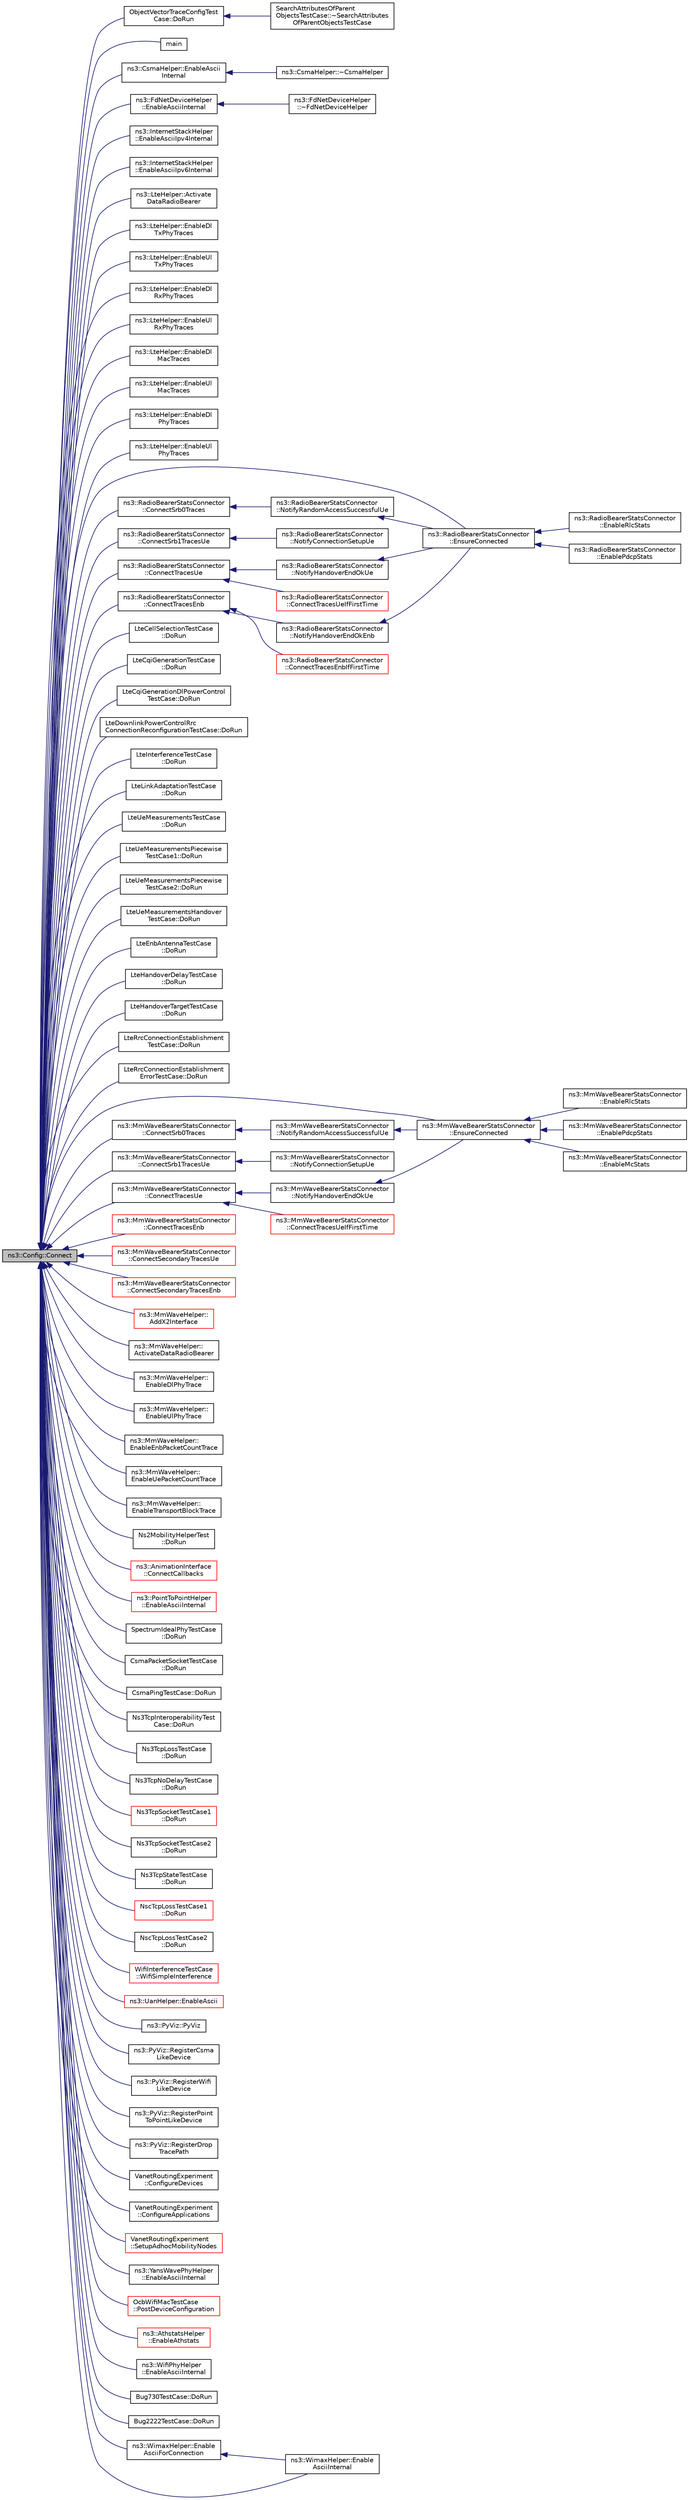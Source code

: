 digraph "ns3::Config::Connect"
{
  edge [fontname="Helvetica",fontsize="10",labelfontname="Helvetica",labelfontsize="10"];
  node [fontname="Helvetica",fontsize="10",shape=record];
  rankdir="LR";
  Node1 [label="ns3::Config::Connect",height=0.2,width=0.4,color="black", fillcolor="grey75", style="filled", fontcolor="black"];
  Node1 -> Node2 [dir="back",color="midnightblue",fontsize="10",style="solid"];
  Node2 [label="ObjectVectorTraceConfigTest\lCase::DoRun",height=0.2,width=0.4,color="black", fillcolor="white", style="filled",URL="$d9/dc1/classObjectVectorTraceConfigTestCase.html#a9a6e89be5025970a01de8e4fb514b750",tooltip="Implementation to actually run this TestCase. "];
  Node2 -> Node3 [dir="back",color="midnightblue",fontsize="10",style="solid"];
  Node3 [label="SearchAttributesOfParent\lObjectsTestCase::~SearchAttributes\lOfParentObjectsTestCase",height=0.2,width=0.4,color="black", fillcolor="white", style="filled",URL="$da/d07/classSearchAttributesOfParentObjectsTestCase.html#ace161b0f1a18d819ddce394add4243ef"];
  Node1 -> Node4 [dir="back",color="midnightblue",fontsize="10",style="solid"];
  Node4 [label="main",height=0.2,width=0.4,color="black", fillcolor="white", style="filled",URL="$d6/d5a/csma-packet-socket_8cc.html#a0ddf1224851353fc92bfbff6f499fa97"];
  Node1 -> Node5 [dir="back",color="midnightblue",fontsize="10",style="solid"];
  Node5 [label="ns3::CsmaHelper::EnableAscii\lInternal",height=0.2,width=0.4,color="black", fillcolor="white", style="filled",URL="$d9/dbd/classns3_1_1CsmaHelper.html#af2eac110641882febd39247258efda54",tooltip="Enable ascii trace output on the indicated net device. "];
  Node5 -> Node6 [dir="back",color="midnightblue",fontsize="10",style="solid"];
  Node6 [label="ns3::CsmaHelper::~CsmaHelper",height=0.2,width=0.4,color="black", fillcolor="white", style="filled",URL="$d9/dbd/classns3_1_1CsmaHelper.html#a23c9e7b9cdf983cabc9a6783c340f49e"];
  Node1 -> Node7 [dir="back",color="midnightblue",fontsize="10",style="solid"];
  Node7 [label="ns3::FdNetDeviceHelper\l::EnableAsciiInternal",height=0.2,width=0.4,color="black", fillcolor="white", style="filled",URL="$d1/def/classns3_1_1FdNetDeviceHelper.html#ae302a206158bfda94ddea64b711854d2",tooltip="Enable ascii trace output on the indicated net device. "];
  Node7 -> Node8 [dir="back",color="midnightblue",fontsize="10",style="solid"];
  Node8 [label="ns3::FdNetDeviceHelper\l::~FdNetDeviceHelper",height=0.2,width=0.4,color="black", fillcolor="white", style="filled",URL="$d1/def/classns3_1_1FdNetDeviceHelper.html#a8018d2553649901a9f37ccc9ef3385e2"];
  Node1 -> Node9 [dir="back",color="midnightblue",fontsize="10",style="solid"];
  Node9 [label="ns3::InternetStackHelper\l::EnableAsciiIpv4Internal",height=0.2,width=0.4,color="black", fillcolor="white", style="filled",URL="$da/d33/classns3_1_1InternetStackHelper.html#ab09a45882051edfc4881fc751ccbdd48",tooltip="Enable ascii trace output on the indicated Ipv4 and interface pair. "];
  Node1 -> Node10 [dir="back",color="midnightblue",fontsize="10",style="solid"];
  Node10 [label="ns3::InternetStackHelper\l::EnableAsciiIpv6Internal",height=0.2,width=0.4,color="black", fillcolor="white", style="filled",URL="$da/d33/classns3_1_1InternetStackHelper.html#a812b901ab8c2aff1f7feca6a9864b9c2",tooltip="Enable ascii trace output on the indicated Ipv6 and interface pair. "];
  Node1 -> Node11 [dir="back",color="midnightblue",fontsize="10",style="solid"];
  Node11 [label="ns3::LteHelper::Activate\lDataRadioBearer",height=0.2,width=0.4,color="black", fillcolor="white", style="filled",URL="$d6/d63/classns3_1_1LteHelper.html#a93de068f676cc2ad235df74d23ecb54e"];
  Node1 -> Node12 [dir="back",color="midnightblue",fontsize="10",style="solid"];
  Node12 [label="ns3::LteHelper::EnableDl\lTxPhyTraces",height=0.2,width=0.4,color="black", fillcolor="white", style="filled",URL="$d6/d63/classns3_1_1LteHelper.html#afa42502e6f341da865811bf3cd5ef88b"];
  Node1 -> Node13 [dir="back",color="midnightblue",fontsize="10",style="solid"];
  Node13 [label="ns3::LteHelper::EnableUl\lTxPhyTraces",height=0.2,width=0.4,color="black", fillcolor="white", style="filled",URL="$d6/d63/classns3_1_1LteHelper.html#a2c414741c73a9dd125fe2a7b3a63ad3a"];
  Node1 -> Node14 [dir="back",color="midnightblue",fontsize="10",style="solid"];
  Node14 [label="ns3::LteHelper::EnableDl\lRxPhyTraces",height=0.2,width=0.4,color="black", fillcolor="white", style="filled",URL="$d6/d63/classns3_1_1LteHelper.html#add3b1208816547494f766ba3564a2ca9"];
  Node1 -> Node15 [dir="back",color="midnightblue",fontsize="10",style="solid"];
  Node15 [label="ns3::LteHelper::EnableUl\lRxPhyTraces",height=0.2,width=0.4,color="black", fillcolor="white", style="filled",URL="$d6/d63/classns3_1_1LteHelper.html#ab7c507ee3d1bdd916b0250b974751cef"];
  Node1 -> Node16 [dir="back",color="midnightblue",fontsize="10",style="solid"];
  Node16 [label="ns3::LteHelper::EnableDl\lMacTraces",height=0.2,width=0.4,color="black", fillcolor="white", style="filled",URL="$d6/d63/classns3_1_1LteHelper.html#aca02df5d8852bf9721b1541707dcd84f"];
  Node1 -> Node17 [dir="back",color="midnightblue",fontsize="10",style="solid"];
  Node17 [label="ns3::LteHelper::EnableUl\lMacTraces",height=0.2,width=0.4,color="black", fillcolor="white", style="filled",URL="$d6/d63/classns3_1_1LteHelper.html#ad6d528e87c4f4089fc2679f31b2c90ff"];
  Node1 -> Node18 [dir="back",color="midnightblue",fontsize="10",style="solid"];
  Node18 [label="ns3::LteHelper::EnableDl\lPhyTraces",height=0.2,width=0.4,color="black", fillcolor="white", style="filled",URL="$d6/d63/classns3_1_1LteHelper.html#a91567fa5345ff8d69ab03f45042ba74d"];
  Node1 -> Node19 [dir="back",color="midnightblue",fontsize="10",style="solid"];
  Node19 [label="ns3::LteHelper::EnableUl\lPhyTraces",height=0.2,width=0.4,color="black", fillcolor="white", style="filled",URL="$d6/d63/classns3_1_1LteHelper.html#a054448bb5bd549f61462fc124578049c"];
  Node1 -> Node20 [dir="back",color="midnightblue",fontsize="10",style="solid"];
  Node20 [label="ns3::RadioBearerStatsConnector\l::EnsureConnected",height=0.2,width=0.4,color="black", fillcolor="white", style="filled",URL="$d7/d1f/classns3_1_1RadioBearerStatsConnector.html#aba249ded64e78b11c7d2d54354118154"];
  Node20 -> Node21 [dir="back",color="midnightblue",fontsize="10",style="solid"];
  Node21 [label="ns3::RadioBearerStatsConnector\l::EnableRlcStats",height=0.2,width=0.4,color="black", fillcolor="white", style="filled",URL="$d7/d1f/classns3_1_1RadioBearerStatsConnector.html#a75ac2448eff569ea1b65671365191e2e"];
  Node20 -> Node22 [dir="back",color="midnightblue",fontsize="10",style="solid"];
  Node22 [label="ns3::RadioBearerStatsConnector\l::EnablePdcpStats",height=0.2,width=0.4,color="black", fillcolor="white", style="filled",URL="$d7/d1f/classns3_1_1RadioBearerStatsConnector.html#a28d09ec1f97c680dfe67ab91150fdfa4"];
  Node1 -> Node23 [dir="back",color="midnightblue",fontsize="10",style="solid"];
  Node23 [label="ns3::RadioBearerStatsConnector\l::ConnectSrb0Traces",height=0.2,width=0.4,color="black", fillcolor="white", style="filled",URL="$d7/d1f/classns3_1_1RadioBearerStatsConnector.html#a717b470bb9a095dfb9d44c34c1b09e15"];
  Node23 -> Node24 [dir="back",color="midnightblue",fontsize="10",style="solid"];
  Node24 [label="ns3::RadioBearerStatsConnector\l::NotifyRandomAccessSuccessfulUe",height=0.2,width=0.4,color="black", fillcolor="white", style="filled",URL="$d7/d1f/classns3_1_1RadioBearerStatsConnector.html#a2bd1e59ad20e4959925ee606ac324a42"];
  Node24 -> Node20 [dir="back",color="midnightblue",fontsize="10",style="solid"];
  Node1 -> Node25 [dir="back",color="midnightblue",fontsize="10",style="solid"];
  Node25 [label="ns3::RadioBearerStatsConnector\l::ConnectSrb1TracesUe",height=0.2,width=0.4,color="black", fillcolor="white", style="filled",URL="$d7/d1f/classns3_1_1RadioBearerStatsConnector.html#a90ac6a32467a5c2a34798be490b8564a"];
  Node25 -> Node26 [dir="back",color="midnightblue",fontsize="10",style="solid"];
  Node26 [label="ns3::RadioBearerStatsConnector\l::NotifyConnectionSetupUe",height=0.2,width=0.4,color="black", fillcolor="white", style="filled",URL="$d7/d1f/classns3_1_1RadioBearerStatsConnector.html#a05f976a2e57144b790462f643eff9600"];
  Node1 -> Node27 [dir="back",color="midnightblue",fontsize="10",style="solid"];
  Node27 [label="ns3::RadioBearerStatsConnector\l::ConnectTracesUe",height=0.2,width=0.4,color="black", fillcolor="white", style="filled",URL="$d7/d1f/classns3_1_1RadioBearerStatsConnector.html#ae4e70abbb6eb392e692a63115cee1d1b"];
  Node27 -> Node28 [dir="back",color="midnightblue",fontsize="10",style="solid"];
  Node28 [label="ns3::RadioBearerStatsConnector\l::NotifyHandoverEndOkUe",height=0.2,width=0.4,color="black", fillcolor="white", style="filled",URL="$d7/d1f/classns3_1_1RadioBearerStatsConnector.html#a8923d2a7ed62c2fd37473f5a550a6323"];
  Node28 -> Node20 [dir="back",color="midnightblue",fontsize="10",style="solid"];
  Node27 -> Node29 [dir="back",color="midnightblue",fontsize="10",style="solid"];
  Node29 [label="ns3::RadioBearerStatsConnector\l::ConnectTracesUeIfFirstTime",height=0.2,width=0.4,color="red", fillcolor="white", style="filled",URL="$d7/d1f/classns3_1_1RadioBearerStatsConnector.html#a004457e15ac7a6ea13a2f66123c11ffe"];
  Node1 -> Node30 [dir="back",color="midnightblue",fontsize="10",style="solid"];
  Node30 [label="ns3::RadioBearerStatsConnector\l::ConnectTracesEnb",height=0.2,width=0.4,color="black", fillcolor="white", style="filled",URL="$d7/d1f/classns3_1_1RadioBearerStatsConnector.html#a1a09fef5f081a058913a917c8a78cfc5"];
  Node30 -> Node31 [dir="back",color="midnightblue",fontsize="10",style="solid"];
  Node31 [label="ns3::RadioBearerStatsConnector\l::NotifyHandoverEndOkEnb",height=0.2,width=0.4,color="black", fillcolor="white", style="filled",URL="$d7/d1f/classns3_1_1RadioBearerStatsConnector.html#a64e263f8e1571b8136daeb4e770e7b0b"];
  Node31 -> Node20 [dir="back",color="midnightblue",fontsize="10",style="solid"];
  Node30 -> Node32 [dir="back",color="midnightblue",fontsize="10",style="solid"];
  Node32 [label="ns3::RadioBearerStatsConnector\l::ConnectTracesEnbIfFirstTime",height=0.2,width=0.4,color="red", fillcolor="white", style="filled",URL="$d7/d1f/classns3_1_1RadioBearerStatsConnector.html#a1e460064135aff49f310a158accd43e4"];
  Node1 -> Node33 [dir="back",color="midnightblue",fontsize="10",style="solid"];
  Node33 [label="LteCellSelectionTestCase\l::DoRun",height=0.2,width=0.4,color="black", fillcolor="white", style="filled",URL="$d3/d21/classLteCellSelectionTestCase.html#a2ad9dadf26f7beb5d3ed1c6dfbcef90a",tooltip="Setup the simulation according to the configuration set by the class constructor, run it..."];
  Node1 -> Node34 [dir="back",color="midnightblue",fontsize="10",style="solid"];
  Node34 [label="LteCqiGenerationTestCase\l::DoRun",height=0.2,width=0.4,color="black", fillcolor="white", style="filled",URL="$d6/d58/classLteCqiGenerationTestCase.html#a263a0f3670c23e42ed3feb7d353bdd09",tooltip="Implementation to actually run this TestCase. "];
  Node1 -> Node35 [dir="back",color="midnightblue",fontsize="10",style="solid"];
  Node35 [label="LteCqiGenerationDlPowerControl\lTestCase::DoRun",height=0.2,width=0.4,color="black", fillcolor="white", style="filled",URL="$d0/d70/classLteCqiGenerationDlPowerControlTestCase.html#a8a6ba5e52123fc8ed0deb9014a8b0591",tooltip="Implementation to actually run this TestCase. "];
  Node1 -> Node36 [dir="back",color="midnightblue",fontsize="10",style="solid"];
  Node36 [label="LteDownlinkPowerControlRrc\lConnectionReconfigurationTestCase::DoRun",height=0.2,width=0.4,color="black", fillcolor="white", style="filled",URL="$dd/d20/classLteDownlinkPowerControlRrcConnectionReconfigurationTestCase.html#a3f7be434747a85c448ade6fc4500d552",tooltip="Implementation to actually run this TestCase. "];
  Node1 -> Node37 [dir="back",color="midnightblue",fontsize="10",style="solid"];
  Node37 [label="LteInterferenceTestCase\l::DoRun",height=0.2,width=0.4,color="black", fillcolor="white", style="filled",URL="$d8/d09/classLteInterferenceTestCase.html#adc059d120a4d9effd2ca5f6fecaae31a",tooltip="Implementation to actually run this TestCase. "];
  Node1 -> Node38 [dir="back",color="midnightblue",fontsize="10",style="solid"];
  Node38 [label="LteLinkAdaptationTestCase\l::DoRun",height=0.2,width=0.4,color="black", fillcolor="white", style="filled",URL="$d6/df3/classLteLinkAdaptationTestCase.html#a2310163be7e860827f18fce7fd100649",tooltip="Implementation to actually run this TestCase. "];
  Node1 -> Node39 [dir="back",color="midnightblue",fontsize="10",style="solid"];
  Node39 [label="LteUeMeasurementsTestCase\l::DoRun",height=0.2,width=0.4,color="black", fillcolor="white", style="filled",URL="$da/d83/classLteUeMeasurementsTestCase.html#a6ead76e605e0d03f6e9ea74b6bf608aa",tooltip="Implementation to actually run this TestCase. "];
  Node1 -> Node40 [dir="back",color="midnightblue",fontsize="10",style="solid"];
  Node40 [label="LteUeMeasurementsPiecewise\lTestCase1::DoRun",height=0.2,width=0.4,color="black", fillcolor="white", style="filled",URL="$d4/d22/classLteUeMeasurementsPiecewiseTestCase1.html#a76f2ad9d43e2fb22c37e4e8763296a5f",tooltip="Setup the simulation with the intended UE measurement reporting configuration, run it..."];
  Node1 -> Node41 [dir="back",color="midnightblue",fontsize="10",style="solid"];
  Node41 [label="LteUeMeasurementsPiecewise\lTestCase2::DoRun",height=0.2,width=0.4,color="black", fillcolor="white", style="filled",URL="$d1/d8f/classLteUeMeasurementsPiecewiseTestCase2.html#aa3d0caf8f82d095e8c85434b294482b6",tooltip="Setup the simulation with the intended UE measurement reporting configuration, run it..."];
  Node1 -> Node42 [dir="back",color="midnightblue",fontsize="10",style="solid"];
  Node42 [label="LteUeMeasurementsHandover\lTestCase::DoRun",height=0.2,width=0.4,color="black", fillcolor="white", style="filled",URL="$d6/dc2/classLteUeMeasurementsHandoverTestCase.html#ae81c492f54cd25f174b26310458a7e5f",tooltip="Setup the simulation with the intended UE measurement reporting configuration, run it..."];
  Node1 -> Node43 [dir="back",color="midnightblue",fontsize="10",style="solid"];
  Node43 [label="LteEnbAntennaTestCase\l::DoRun",height=0.2,width=0.4,color="black", fillcolor="white", style="filled",URL="$db/d32/classLteEnbAntennaTestCase.html#a6120b567186fa3218fdaa1712399079e",tooltip="Implementation to actually run this TestCase. "];
  Node1 -> Node44 [dir="back",color="midnightblue",fontsize="10",style="solid"];
  Node44 [label="LteHandoverDelayTestCase\l::DoRun",height=0.2,width=0.4,color="black", fillcolor="white", style="filled",URL="$d8/dde/classLteHandoverDelayTestCase.html#a2e5214b6dd2249de91ba0aa326b8c97d",tooltip="Implementation to actually run this TestCase. "];
  Node1 -> Node45 [dir="back",color="midnightblue",fontsize="10",style="solid"];
  Node45 [label="LteHandoverTargetTestCase\l::DoRun",height=0.2,width=0.4,color="black", fillcolor="white", style="filled",URL="$d5/d92/classLteHandoverTargetTestCase.html#adc2ffaf5e89accdbf70756ad9a92ce2c",tooltip="Run a simulation of a micro-cell network using the parameters provided to the constructor function..."];
  Node1 -> Node46 [dir="back",color="midnightblue",fontsize="10",style="solid"];
  Node46 [label="LteRrcConnectionEstablishment\lTestCase::DoRun",height=0.2,width=0.4,color="black", fillcolor="white", style="filled",URL="$df/dad/classLteRrcConnectionEstablishmentTestCase.html#a2c32cab9b29852f42c4ad1e7b68068b2",tooltip="Implementation to actually run this TestCase. "];
  Node1 -> Node47 [dir="back",color="midnightblue",fontsize="10",style="solid"];
  Node47 [label="LteRrcConnectionEstablishment\lErrorTestCase::DoRun",height=0.2,width=0.4,color="black", fillcolor="white", style="filled",URL="$d3/d7a/classLteRrcConnectionEstablishmentErrorTestCase.html#adaffd410f878c9af5d8d4df0db31eeee",tooltip="Implementation to actually run this TestCase. "];
  Node1 -> Node48 [dir="back",color="midnightblue",fontsize="10",style="solid"];
  Node48 [label="ns3::MmWaveBearerStatsConnector\l::EnsureConnected",height=0.2,width=0.4,color="black", fillcolor="white", style="filled",URL="$d7/d9f/classns3_1_1MmWaveBearerStatsConnector.html#ad020f15189eea1cb6a84555c452d21fd"];
  Node48 -> Node49 [dir="back",color="midnightblue",fontsize="10",style="solid"];
  Node49 [label="ns3::MmWaveBearerStatsConnector\l::EnableRlcStats",height=0.2,width=0.4,color="black", fillcolor="white", style="filled",URL="$d7/d9f/classns3_1_1MmWaveBearerStatsConnector.html#a2f5728fc0218f779fe5802e931fb97f3"];
  Node48 -> Node50 [dir="back",color="midnightblue",fontsize="10",style="solid"];
  Node50 [label="ns3::MmWaveBearerStatsConnector\l::EnablePdcpStats",height=0.2,width=0.4,color="black", fillcolor="white", style="filled",URL="$d7/d9f/classns3_1_1MmWaveBearerStatsConnector.html#a3ec51213db090a61e74609a2bc2653f1"];
  Node48 -> Node51 [dir="back",color="midnightblue",fontsize="10",style="solid"];
  Node51 [label="ns3::MmWaveBearerStatsConnector\l::EnableMcStats",height=0.2,width=0.4,color="black", fillcolor="white", style="filled",URL="$d7/d9f/classns3_1_1MmWaveBearerStatsConnector.html#a2b556a8fbded9ce4a117a5757c124b18"];
  Node1 -> Node52 [dir="back",color="midnightblue",fontsize="10",style="solid"];
  Node52 [label="ns3::MmWaveBearerStatsConnector\l::ConnectSrb0Traces",height=0.2,width=0.4,color="black", fillcolor="white", style="filled",URL="$d7/d9f/classns3_1_1MmWaveBearerStatsConnector.html#a67ba4f3742257431e011553f70426f29"];
  Node52 -> Node53 [dir="back",color="midnightblue",fontsize="10",style="solid"];
  Node53 [label="ns3::MmWaveBearerStatsConnector\l::NotifyRandomAccessSuccessfulUe",height=0.2,width=0.4,color="black", fillcolor="white", style="filled",URL="$d7/d9f/classns3_1_1MmWaveBearerStatsConnector.html#af8b77855f80cb2735024e101e705d67f"];
  Node53 -> Node48 [dir="back",color="midnightblue",fontsize="10",style="solid"];
  Node1 -> Node54 [dir="back",color="midnightblue",fontsize="10",style="solid"];
  Node54 [label="ns3::MmWaveBearerStatsConnector\l::ConnectSrb1TracesUe",height=0.2,width=0.4,color="black", fillcolor="white", style="filled",URL="$d7/d9f/classns3_1_1MmWaveBearerStatsConnector.html#a00a3d127c4edfb1c16059c62b99f3747"];
  Node54 -> Node55 [dir="back",color="midnightblue",fontsize="10",style="solid"];
  Node55 [label="ns3::MmWaveBearerStatsConnector\l::NotifyConnectionSetupUe",height=0.2,width=0.4,color="black", fillcolor="white", style="filled",URL="$d7/d9f/classns3_1_1MmWaveBearerStatsConnector.html#a6b8ee4cba12dd076ee258688ea5e077d"];
  Node1 -> Node56 [dir="back",color="midnightblue",fontsize="10",style="solid"];
  Node56 [label="ns3::MmWaveBearerStatsConnector\l::ConnectTracesUe",height=0.2,width=0.4,color="black", fillcolor="white", style="filled",URL="$d7/d9f/classns3_1_1MmWaveBearerStatsConnector.html#a882bb5b8aaf506a22a03642ec16c30a7"];
  Node56 -> Node57 [dir="back",color="midnightblue",fontsize="10",style="solid"];
  Node57 [label="ns3::MmWaveBearerStatsConnector\l::NotifyHandoverEndOkUe",height=0.2,width=0.4,color="black", fillcolor="white", style="filled",URL="$d7/d9f/classns3_1_1MmWaveBearerStatsConnector.html#a8508fad62fbd6421001c7092ca96edbf"];
  Node57 -> Node48 [dir="back",color="midnightblue",fontsize="10",style="solid"];
  Node56 -> Node58 [dir="back",color="midnightblue",fontsize="10",style="solid"];
  Node58 [label="ns3::MmWaveBearerStatsConnector\l::ConnectTracesUeIfFirstTime",height=0.2,width=0.4,color="red", fillcolor="white", style="filled",URL="$d7/d9f/classns3_1_1MmWaveBearerStatsConnector.html#a6fa940ec5e2de1d0ccd464d3ebfd8e16"];
  Node1 -> Node59 [dir="back",color="midnightblue",fontsize="10",style="solid"];
  Node59 [label="ns3::MmWaveBearerStatsConnector\l::ConnectTracesEnb",height=0.2,width=0.4,color="red", fillcolor="white", style="filled",URL="$d7/d9f/classns3_1_1MmWaveBearerStatsConnector.html#ab85a0b5fc1a8d1c1fbb8eedbf1876662"];
  Node1 -> Node60 [dir="back",color="midnightblue",fontsize="10",style="solid"];
  Node60 [label="ns3::MmWaveBearerStatsConnector\l::ConnectSecondaryTracesUe",height=0.2,width=0.4,color="red", fillcolor="white", style="filled",URL="$d7/d9f/classns3_1_1MmWaveBearerStatsConnector.html#a16d8ff8624cc7882bd22dbdab40e061f"];
  Node1 -> Node61 [dir="back",color="midnightblue",fontsize="10",style="solid"];
  Node61 [label="ns3::MmWaveBearerStatsConnector\l::ConnectSecondaryTracesEnb",height=0.2,width=0.4,color="red", fillcolor="white", style="filled",URL="$d7/d9f/classns3_1_1MmWaveBearerStatsConnector.html#a594e4190deade20af31f677f1e145b49"];
  Node1 -> Node62 [dir="back",color="midnightblue",fontsize="10",style="solid"];
  Node62 [label="ns3::MmWaveHelper::\lAddX2Interface",height=0.2,width=0.4,color="red", fillcolor="white", style="filled",URL="$dd/d6b/classns3_1_1MmWaveHelper.html#a879c5e60c46b04b9decd31624b91cc70"];
  Node1 -> Node63 [dir="back",color="midnightblue",fontsize="10",style="solid"];
  Node63 [label="ns3::MmWaveHelper::\lActivateDataRadioBearer",height=0.2,width=0.4,color="black", fillcolor="white", style="filled",URL="$dd/d6b/classns3_1_1MmWaveHelper.html#ad5100753172ca97ae38f7eb1368b3d95"];
  Node1 -> Node64 [dir="back",color="midnightblue",fontsize="10",style="solid"];
  Node64 [label="ns3::MmWaveHelper::\lEnableDlPhyTrace",height=0.2,width=0.4,color="black", fillcolor="white", style="filled",URL="$dd/d6b/classns3_1_1MmWaveHelper.html#a895ce8f9e09180999e218df50b64be8b"];
  Node1 -> Node65 [dir="back",color="midnightblue",fontsize="10",style="solid"];
  Node65 [label="ns3::MmWaveHelper::\lEnableUlPhyTrace",height=0.2,width=0.4,color="black", fillcolor="white", style="filled",URL="$dd/d6b/classns3_1_1MmWaveHelper.html#a046835b8c6ef6a0b72d575fc4aa31d5a"];
  Node1 -> Node66 [dir="back",color="midnightblue",fontsize="10",style="solid"];
  Node66 [label="ns3::MmWaveHelper::\lEnableEnbPacketCountTrace",height=0.2,width=0.4,color="black", fillcolor="white", style="filled",URL="$dd/d6b/classns3_1_1MmWaveHelper.html#a015fad19d759ca57ea6e92076e3b85e8"];
  Node1 -> Node67 [dir="back",color="midnightblue",fontsize="10",style="solid"];
  Node67 [label="ns3::MmWaveHelper::\lEnableUePacketCountTrace",height=0.2,width=0.4,color="black", fillcolor="white", style="filled",URL="$dd/d6b/classns3_1_1MmWaveHelper.html#a0ee04abfa91d9bb6fd192069533fa641"];
  Node1 -> Node68 [dir="back",color="midnightblue",fontsize="10",style="solid"];
  Node68 [label="ns3::MmWaveHelper::\lEnableTransportBlockTrace",height=0.2,width=0.4,color="black", fillcolor="white", style="filled",URL="$dd/d6b/classns3_1_1MmWaveHelper.html#a0a0d158da906b074f19dc2ad76b6b1ce"];
  Node1 -> Node69 [dir="back",color="midnightblue",fontsize="10",style="solid"];
  Node69 [label="Ns2MobilityHelperTest\l::DoRun",height=0.2,width=0.4,color="black", fillcolor="white", style="filled",URL="$d8/da7/classNs2MobilityHelperTest.html#aa79cdb96d0a0882645114e6a088e8d60",tooltip="Go. "];
  Node1 -> Node70 [dir="back",color="midnightblue",fontsize="10",style="solid"];
  Node70 [label="ns3::AnimationInterface\l::ConnectCallbacks",height=0.2,width=0.4,color="red", fillcolor="white", style="filled",URL="$d6/d1a/classns3_1_1AnimationInterface.html#a3475aa338984f2024403caa04c146027",tooltip="Connect callbacks function. "];
  Node1 -> Node71 [dir="back",color="midnightblue",fontsize="10",style="solid"];
  Node71 [label="ns3::PointToPointHelper\l::EnableAsciiInternal",height=0.2,width=0.4,color="red", fillcolor="white", style="filled",URL="$d5/d0d/classns3_1_1PointToPointHelper.html#a500491e31095208060544b015d1112d5",tooltip="Enable ascii trace output on the indicated net device. "];
  Node1 -> Node72 [dir="back",color="midnightblue",fontsize="10",style="solid"];
  Node72 [label="SpectrumIdealPhyTestCase\l::DoRun",height=0.2,width=0.4,color="black", fillcolor="white", style="filled",URL="$d1/dcc/classSpectrumIdealPhyTestCase.html#a25d1032a0b2d93dc10302aeae4b8338b",tooltip="Implementation to actually run this TestCase. "];
  Node1 -> Node73 [dir="back",color="midnightblue",fontsize="10",style="solid"];
  Node73 [label="CsmaPacketSocketTestCase\l::DoRun",height=0.2,width=0.4,color="black", fillcolor="white", style="filled",URL="$d4/dd9/classCsmaPacketSocketTestCase.html#a384d3d4dbc79ff809f5104e344ef6da5",tooltip="Implementation to actually run this TestCase. "];
  Node1 -> Node74 [dir="back",color="midnightblue",fontsize="10",style="solid"];
  Node74 [label="CsmaPingTestCase::DoRun",height=0.2,width=0.4,color="black", fillcolor="white", style="filled",URL="$d8/df3/classCsmaPingTestCase.html#a975ad130eac1dcf501124552e1bc4e2c",tooltip="Implementation to actually run this TestCase. "];
  Node1 -> Node75 [dir="back",color="midnightblue",fontsize="10",style="solid"];
  Node75 [label="Ns3TcpInteroperabilityTest\lCase::DoRun",height=0.2,width=0.4,color="black", fillcolor="white", style="filled",URL="$d5/d86/classNs3TcpInteroperabilityTestCase.html#a7d5f4739d69bd8ba54b091dd83da6d4a",tooltip="Implementation to actually run this TestCase. "];
  Node1 -> Node76 [dir="back",color="midnightblue",fontsize="10",style="solid"];
  Node76 [label="Ns3TcpLossTestCase\l::DoRun",height=0.2,width=0.4,color="black", fillcolor="white", style="filled",URL="$d7/d40/classNs3TcpLossTestCase.html#aa6494c8b5df42627efd9625374b2eeeb",tooltip="Implementation to actually run this TestCase. "];
  Node1 -> Node77 [dir="back",color="midnightblue",fontsize="10",style="solid"];
  Node77 [label="Ns3TcpNoDelayTestCase\l::DoRun",height=0.2,width=0.4,color="black", fillcolor="white", style="filled",URL="$d0/d5b/classNs3TcpNoDelayTestCase.html#abfdf89fdc70c1f4b66390d31fcc6013b",tooltip="Implementation to actually run this TestCase. "];
  Node1 -> Node78 [dir="back",color="midnightblue",fontsize="10",style="solid"];
  Node78 [label="Ns3TcpSocketTestCase1\l::DoRun",height=0.2,width=0.4,color="red", fillcolor="white", style="filled",URL="$d5/d47/classNs3TcpSocketTestCase1.html#a99214a78a94b82f5da1dd08243935415",tooltip="Implementation to actually run this TestCase. "];
  Node1 -> Node79 [dir="back",color="midnightblue",fontsize="10",style="solid"];
  Node79 [label="Ns3TcpSocketTestCase2\l::DoRun",height=0.2,width=0.4,color="black", fillcolor="white", style="filled",URL="$d3/d03/classNs3TcpSocketTestCase2.html#a5af09b49ff61fd2b62cfd9bbff792541",tooltip="Implementation to actually run this TestCase. "];
  Node1 -> Node80 [dir="back",color="midnightblue",fontsize="10",style="solid"];
  Node80 [label="Ns3TcpStateTestCase\l::DoRun",height=0.2,width=0.4,color="black", fillcolor="white", style="filled",URL="$d4/d4d/classNs3TcpStateTestCase.html#a62dd7855d89e540bf08e8ac2e9febf9f",tooltip="Implementation to actually run this TestCase. "];
  Node1 -> Node81 [dir="back",color="midnightblue",fontsize="10",style="solid"];
  Node81 [label="NscTcpLossTestCase1\l::DoRun",height=0.2,width=0.4,color="red", fillcolor="white", style="filled",URL="$df/d00/classNscTcpLossTestCase1.html#ab2e9a06924e6dffa3f335d64c54e2a0e",tooltip="Implementation to actually run this TestCase. "];
  Node1 -> Node82 [dir="back",color="midnightblue",fontsize="10",style="solid"];
  Node82 [label="NscTcpLossTestCase2\l::DoRun",height=0.2,width=0.4,color="black", fillcolor="white", style="filled",URL="$df/d7e/classNscTcpLossTestCase2.html#ad364f063ed7754e73344898da12a442f",tooltip="Implementation to actually run this TestCase. "];
  Node1 -> Node83 [dir="back",color="midnightblue",fontsize="10",style="solid"];
  Node83 [label="WifiInterferenceTestCase\l::WifiSimpleInterference",height=0.2,width=0.4,color="red", fillcolor="white", style="filled",URL="$dc/d37/classWifiInterferenceTestCase.html#a360c9c443551246707b58ee879c37a5a"];
  Node1 -> Node84 [dir="back",color="midnightblue",fontsize="10",style="solid"];
  Node84 [label="ns3::UanHelper::EnableAscii",height=0.2,width=0.4,color="red", fillcolor="white", style="filled",URL="$d3/d8d/classns3_1_1UanHelper.html#a6346f7d56711007f193cb842dce46896"];
  Node1 -> Node85 [dir="back",color="midnightblue",fontsize="10",style="solid"];
  Node85 [label="ns3::PyViz::PyViz",height=0.2,width=0.4,color="black", fillcolor="white", style="filled",URL="$db/d7c/classns3_1_1PyViz.html#ac8be400fd6c2f4054885d6b5a6015b81"];
  Node1 -> Node86 [dir="back",color="midnightblue",fontsize="10",style="solid"];
  Node86 [label="ns3::PyViz::RegisterCsma\lLikeDevice",height=0.2,width=0.4,color="black", fillcolor="white", style="filled",URL="$db/d7c/classns3_1_1PyViz.html#a222dd813791398f8bf76371dc9288772"];
  Node1 -> Node87 [dir="back",color="midnightblue",fontsize="10",style="solid"];
  Node87 [label="ns3::PyViz::RegisterWifi\lLikeDevice",height=0.2,width=0.4,color="black", fillcolor="white", style="filled",URL="$db/d7c/classns3_1_1PyViz.html#a8c41fd7483bc8fc914a41dc29e7e5b27"];
  Node1 -> Node88 [dir="back",color="midnightblue",fontsize="10",style="solid"];
  Node88 [label="ns3::PyViz::RegisterPoint\lToPointLikeDevice",height=0.2,width=0.4,color="black", fillcolor="white", style="filled",URL="$db/d7c/classns3_1_1PyViz.html#ab4fcab57c7fe0d3724b786e0cb9a6f63"];
  Node1 -> Node89 [dir="back",color="midnightblue",fontsize="10",style="solid"];
  Node89 [label="ns3::PyViz::RegisterDrop\lTracePath",height=0.2,width=0.4,color="black", fillcolor="white", style="filled",URL="$db/d7c/classns3_1_1PyViz.html#a0c6cee77874121b73c676d6a5d258fbf"];
  Node1 -> Node90 [dir="back",color="midnightblue",fontsize="10",style="solid"];
  Node90 [label="VanetRoutingExperiment\l::ConfigureDevices",height=0.2,width=0.4,color="black", fillcolor="white", style="filled",URL="$d7/d1b/classVanetRoutingExperiment.html#a8a87095bf48ff559d8d4e82215ea996c",tooltip="Configure devices. "];
  Node1 -> Node91 [dir="back",color="midnightblue",fontsize="10",style="solid"];
  Node91 [label="VanetRoutingExperiment\l::ConfigureApplications",height=0.2,width=0.4,color="black", fillcolor="white", style="filled",URL="$d7/d1b/classVanetRoutingExperiment.html#ac9ec4394e60b165e355ddbe1eecc78fd",tooltip="Configure applications. "];
  Node1 -> Node92 [dir="back",color="midnightblue",fontsize="10",style="solid"];
  Node92 [label="VanetRoutingExperiment\l::SetupAdhocMobilityNodes",height=0.2,width=0.4,color="red", fillcolor="white", style="filled",URL="$d7/d1b/classVanetRoutingExperiment.html#acf2df13ed0e08bde0c167bf12cd63bd9",tooltip="Set up the adhoc mobility nodes. "];
  Node1 -> Node93 [dir="back",color="midnightblue",fontsize="10",style="solid"];
  Node93 [label="ns3::YansWavePhyHelper\l::EnableAsciiInternal",height=0.2,width=0.4,color="black", fillcolor="white", style="filled",URL="$da/d63/classns3_1_1YansWavePhyHelper.html#ad015eeeabbdf7522d52de94d22fcc207",tooltip="Enable ascii trace output on the indicated net device. "];
  Node1 -> Node94 [dir="back",color="midnightblue",fontsize="10",style="solid"];
  Node94 [label="OcbWifiMacTestCase\l::PostDeviceConfiguration",height=0.2,width=0.4,color="red", fillcolor="white", style="filled",URL="$d1/dd6/classOcbWifiMacTestCase.html#a6b536e2fc476ebf85d4cd0ae7490987c"];
  Node1 -> Node95 [dir="back",color="midnightblue",fontsize="10",style="solid"];
  Node95 [label="ns3::AthstatsHelper\l::EnableAthstats",height=0.2,width=0.4,color="red", fillcolor="white", style="filled",URL="$d1/d3f/classns3_1_1AthstatsHelper.html#aa8fa3e8309af2f6a7293b3b1364a6f8f"];
  Node1 -> Node96 [dir="back",color="midnightblue",fontsize="10",style="solid"];
  Node96 [label="ns3::WifiPhyHelper\l::EnableAsciiInternal",height=0.2,width=0.4,color="black", fillcolor="white", style="filled",URL="$d5/df8/classns3_1_1WifiPhyHelper.html#a930fe270c6c08af23d5333b87ed5997b",tooltip="Enable ascii trace output on the indicated net device. "];
  Node1 -> Node97 [dir="back",color="midnightblue",fontsize="10",style="solid"];
  Node97 [label="Bug730TestCase::DoRun",height=0.2,width=0.4,color="black", fillcolor="white", style="filled",URL="$d6/de4/classBug730TestCase.html#a9c8853ac24b9200f16c7993ec8df8eda",tooltip="Implementation to actually run this TestCase. "];
  Node1 -> Node98 [dir="back",color="midnightblue",fontsize="10",style="solid"];
  Node98 [label="Bug2222TestCase::DoRun",height=0.2,width=0.4,color="black", fillcolor="white", style="filled",URL="$d7/de4/classBug2222TestCase.html#a5e36f50efb283abb1802a04946d11bd0",tooltip="Implementation to actually run this TestCase. "];
  Node1 -> Node99 [dir="back",color="midnightblue",fontsize="10",style="solid"];
  Node99 [label="ns3::WimaxHelper::Enable\lAsciiForConnection",height=0.2,width=0.4,color="black", fillcolor="white", style="filled",URL="$de/d08/classns3_1_1WimaxHelper.html#a8d815ff3b909964ceb84feb9a688f9d5",tooltip="Enable ascii trace output on the indicated net device for a given connection. "];
  Node99 -> Node100 [dir="back",color="midnightblue",fontsize="10",style="solid"];
  Node100 [label="ns3::WimaxHelper::Enable\lAsciiInternal",height=0.2,width=0.4,color="black", fillcolor="white", style="filled",URL="$de/d08/classns3_1_1WimaxHelper.html#a17c3c18e993e68328621e3a36d5cc350",tooltip="Enable ascii trace output on the indicated net device. "];
  Node1 -> Node100 [dir="back",color="midnightblue",fontsize="10",style="solid"];
}
